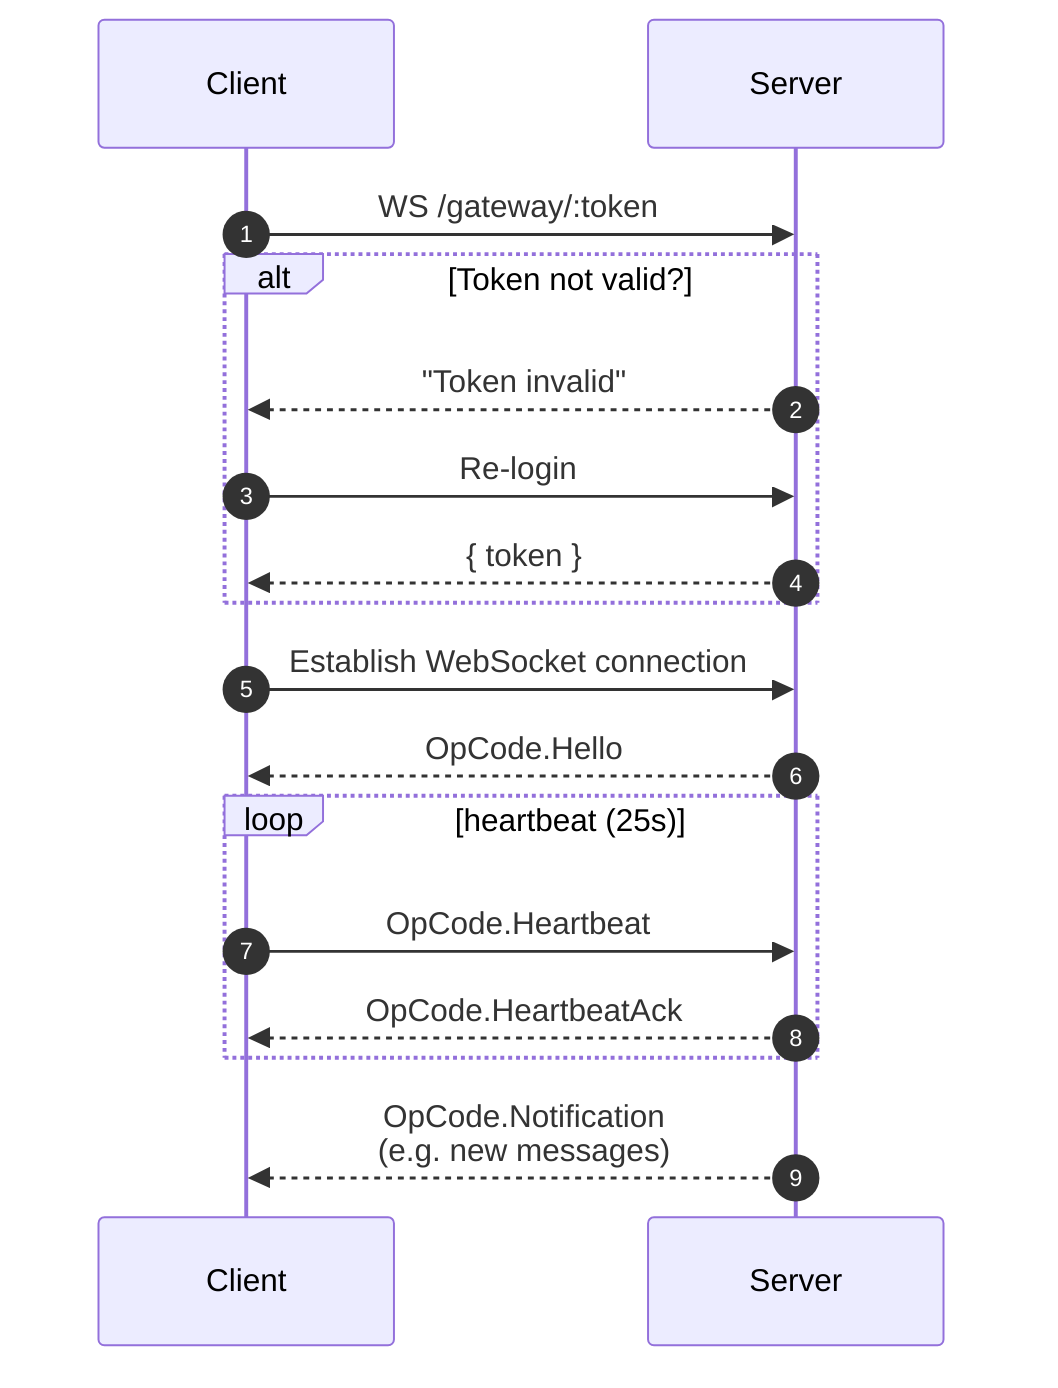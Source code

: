 sequenceDiagram
autonumber
    participant Client
    participant Server

    Client->>Server: WS /gateway/:token
    alt Token not valid?
    Server-->>Client: "Token invalid"
    Client->>Server: Re-login
    Server-->>Client: { token }
    end
    Client->>Server: Establish WebSocket connection
    Server-->>Client: OpCode.Hello
    loop heartbeat (25s)
    Client->>Server: OpCode.Heartbeat
    Server-->>Client: OpCode.HeartbeatAck
    end
    Server-->>Client: OpCode.Notification<br>(e.g. new messages)